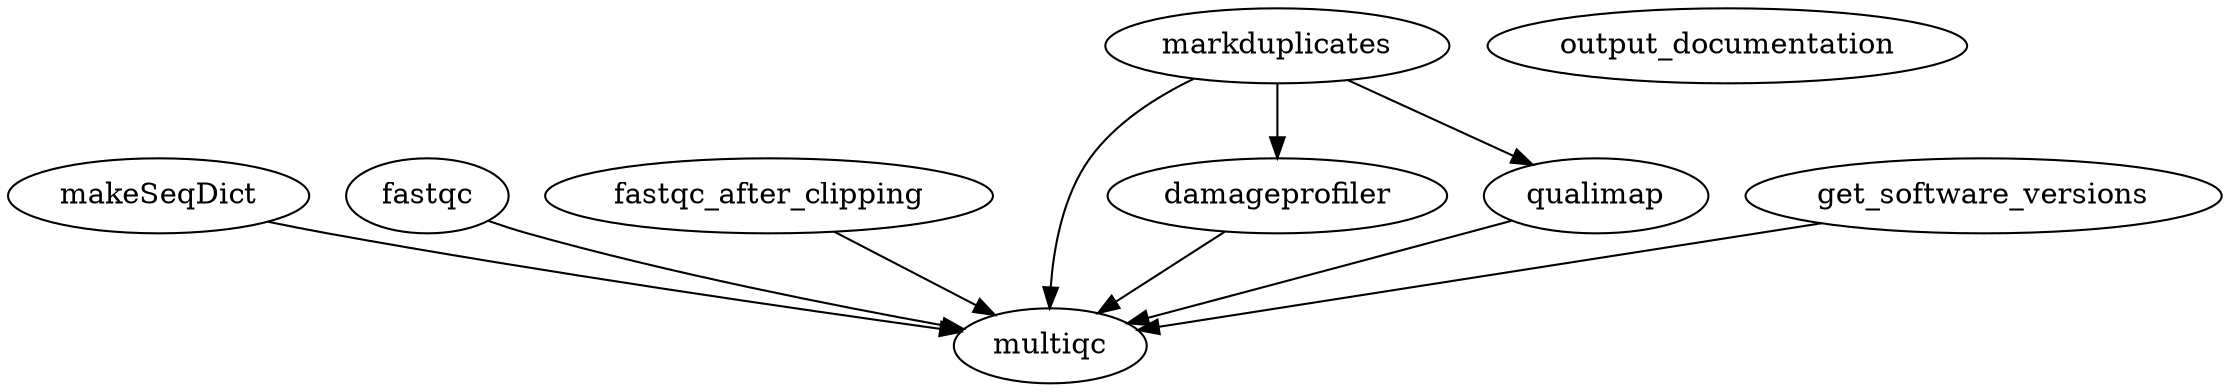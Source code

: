 strict digraph "" {
	makeSeqDict -> multiqc;
	fastqc -> multiqc;
	fastqc_after_clipping -> multiqc;
	markduplicates -> damageprofiler;
	markduplicates -> qualimap;
	markduplicates -> multiqc;
	damageprofiler -> multiqc;
	qualimap -> multiqc;
	output_documentation;
	get_software_versions -> multiqc;
}
